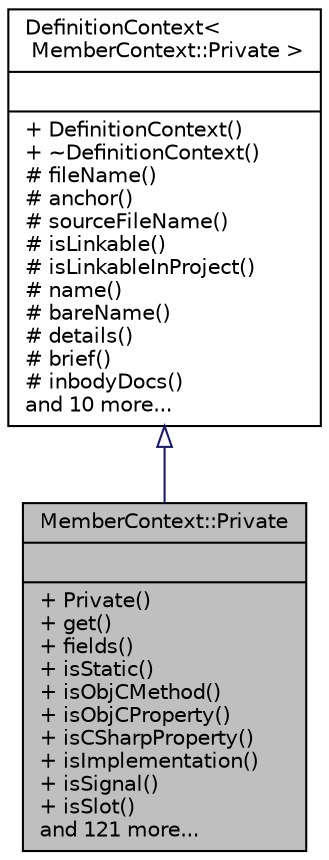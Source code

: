 digraph "MemberContext::Private"
{
 // LATEX_PDF_SIZE
  edge [fontname="Helvetica",fontsize="10",labelfontname="Helvetica",labelfontsize="10"];
  node [fontname="Helvetica",fontsize="10",shape=record];
  Node1 [label="{MemberContext::Private\n||+ Private()\l+ get()\l+ fields()\l+ isStatic()\l+ isObjCMethod()\l+ isObjCProperty()\l+ isCSharpProperty()\l+ isImplementation()\l+ isSignal()\l+ isSlot()\land 121 more...\l}",height=0.2,width=0.4,color="black", fillcolor="grey75", style="filled", fontcolor="black",tooltip=" "];
  Node2 -> Node1 [dir="back",color="midnightblue",fontsize="10",style="solid",arrowtail="onormal"];
  Node2 [label="{DefinitionContext\<\l MemberContext::Private \>\n||+ DefinitionContext()\l+ ~DefinitionContext()\l# fileName()\l# anchor()\l# sourceFileName()\l# isLinkable()\l# isLinkableInProject()\l# name()\l# bareName()\l# details()\l# brief()\l# inbodyDocs()\land 10 more...\l}",height=0.2,width=0.4,color="black", fillcolor="white", style="filled",URL="$classDefinitionContext.html",tooltip=" "];
}
